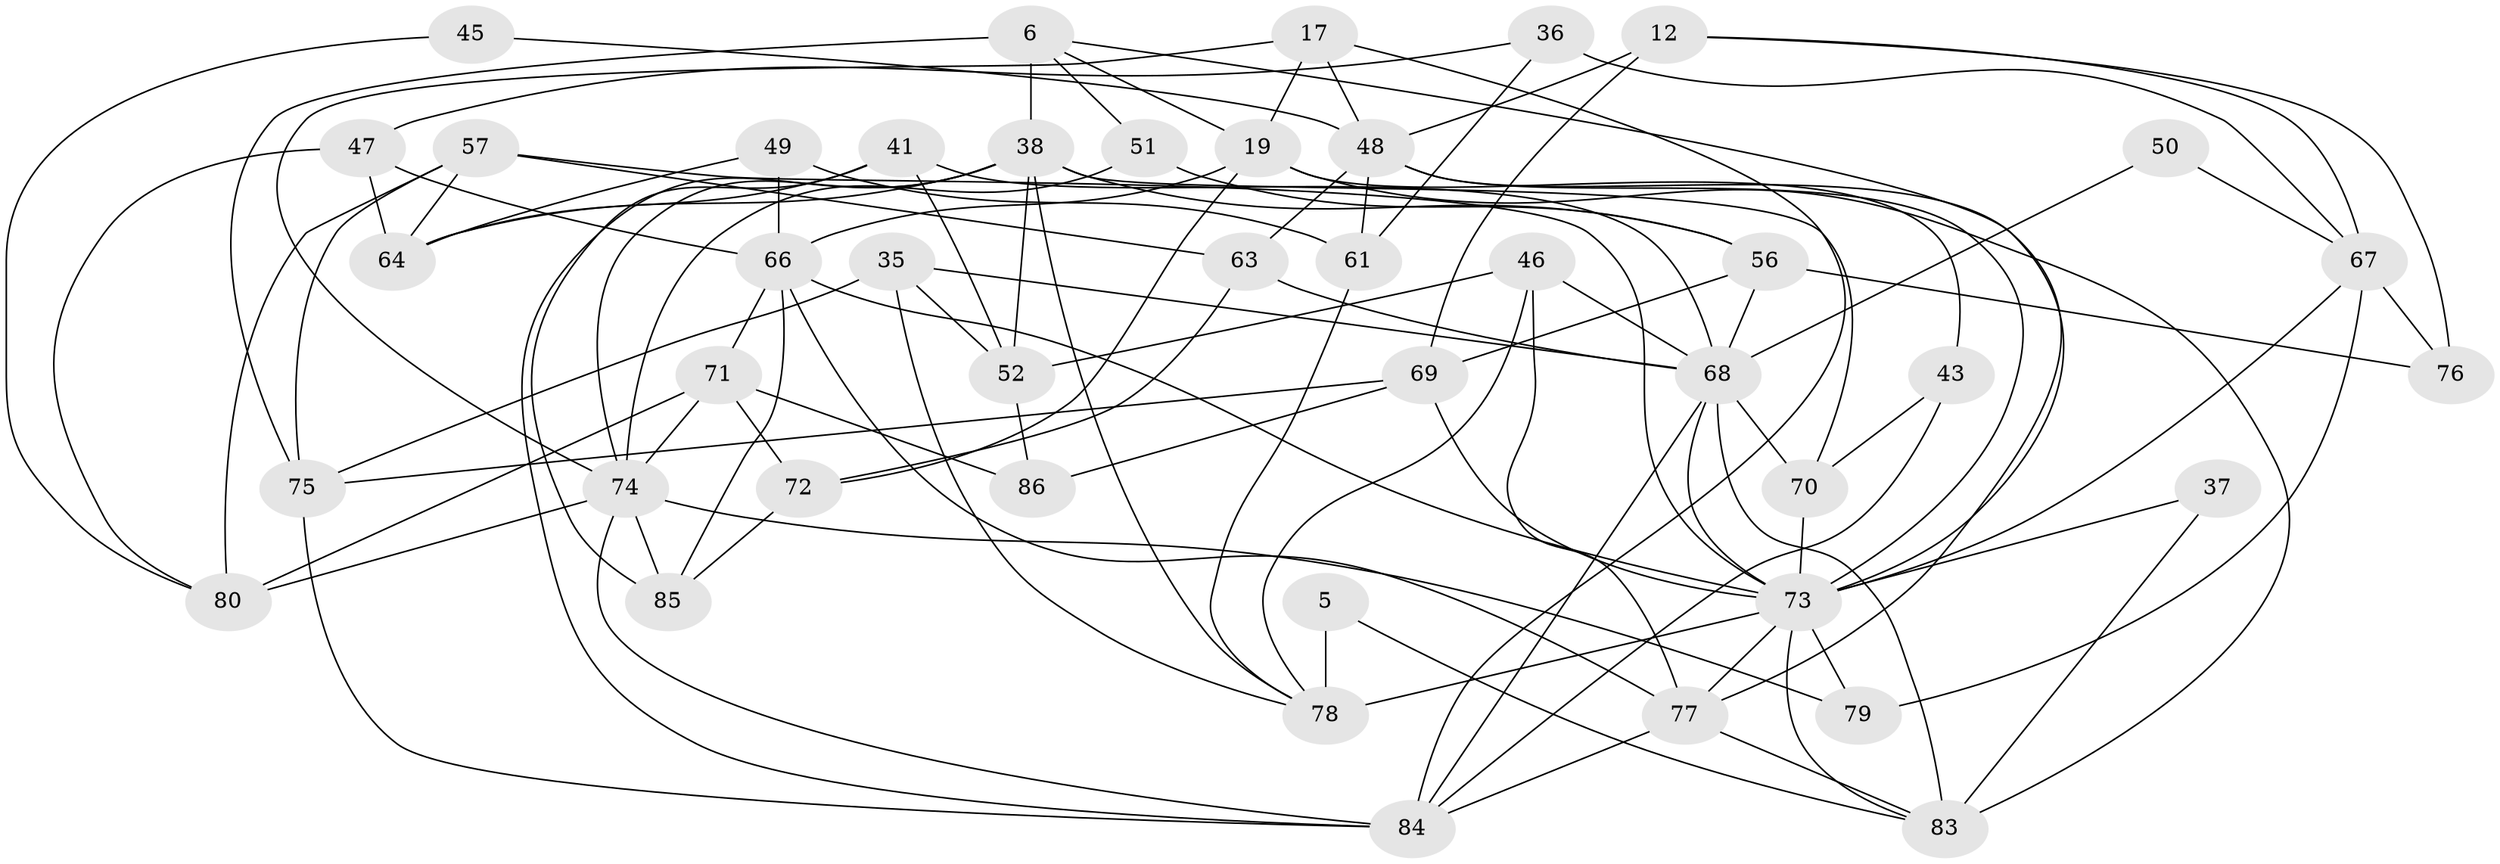 // original degree distribution, {3: 0.23255813953488372, 4: 0.313953488372093, 2: 0.1511627906976744, 7: 0.046511627906976744, 9: 0.011627906976744186, 5: 0.1511627906976744, 6: 0.09302325581395349}
// Generated by graph-tools (version 1.1) at 2025/51/03/09/25 04:51:55]
// undirected, 43 vertices, 104 edges
graph export_dot {
graph [start="1"]
  node [color=gray90,style=filled];
  5;
  6;
  12;
  17;
  19 [super="+4+3"];
  35;
  36;
  37;
  38 [super="+7"];
  41;
  43;
  45;
  46;
  47;
  48 [super="+22"];
  49;
  50;
  51;
  52;
  56 [super="+29"];
  57 [super="+40"];
  61;
  63;
  64 [super="+10"];
  66 [super="+54+11"];
  67 [super="+59"];
  68 [super="+42+39+26"];
  69 [super="+1"];
  70;
  71;
  72 [super="+15"];
  73 [super="+8+2+58+28"];
  74 [super="+31+55"];
  75 [super="+32"];
  76 [super="+65"];
  77 [super="+13"];
  78 [super="+53+44"];
  79 [super="+34"];
  80 [super="+60"];
  83 [super="+21+81"];
  84 [super="+33+82"];
  85;
  86 [super="+24"];
  5 -- 83;
  5 -- 78;
  6 -- 73;
  6 -- 38 [weight=2];
  6 -- 51;
  6 -- 75 [weight=2];
  6 -- 19;
  12 -- 48;
  12 -- 67;
  12 -- 69 [weight=2];
  12 -- 76;
  17 -- 48;
  17 -- 84;
  17 -- 19;
  17 -- 74;
  19 -- 43;
  19 -- 72;
  19 -- 83 [weight=2];
  19 -- 66;
  35 -- 52;
  35 -- 75;
  35 -- 68;
  35 -- 78;
  36 -- 67;
  36 -- 47;
  36 -- 61;
  37 -- 83;
  37 -- 73;
  38 -- 64;
  38 -- 70;
  38 -- 74;
  38 -- 78;
  38 -- 52;
  38 -- 56;
  38 -- 84;
  41 -- 85;
  41 -- 52;
  41 -- 64;
  41 -- 68;
  43 -- 70;
  43 -- 84;
  45 -- 48;
  45 -- 80;
  46 -- 52;
  46 -- 77;
  46 -- 68;
  46 -- 78;
  47 -- 80;
  47 -- 64;
  47 -- 66;
  48 -- 63;
  48 -- 61;
  48 -- 77 [weight=2];
  48 -- 73;
  49 -- 61;
  49 -- 64;
  49 -- 66;
  50 -- 67 [weight=2];
  50 -- 68 [weight=2];
  51 -- 56;
  51 -- 74;
  52 -- 86;
  56 -- 69;
  56 -- 68;
  56 -- 76;
  57 -- 75 [weight=2];
  57 -- 64;
  57 -- 63;
  57 -- 80;
  57 -- 73;
  61 -- 78;
  63 -- 68;
  63 -- 72;
  66 -- 85;
  66 -- 73 [weight=3];
  66 -- 71;
  66 -- 77;
  67 -- 79;
  67 -- 76 [weight=2];
  67 -- 73;
  68 -- 83 [weight=4];
  68 -- 70;
  68 -- 73;
  68 -- 84 [weight=2];
  69 -- 86;
  69 -- 75;
  69 -- 73;
  70 -- 73;
  71 -- 72;
  71 -- 80 [weight=2];
  71 -- 74;
  71 -- 86;
  72 -- 85;
  73 -- 79 [weight=2];
  73 -- 77 [weight=2];
  73 -- 78 [weight=4];
  73 -- 83;
  74 -- 85 [weight=3];
  74 -- 79;
  74 -- 80;
  74 -- 84;
  75 -- 84 [weight=2];
  77 -- 83 [weight=2];
  77 -- 84;
}
